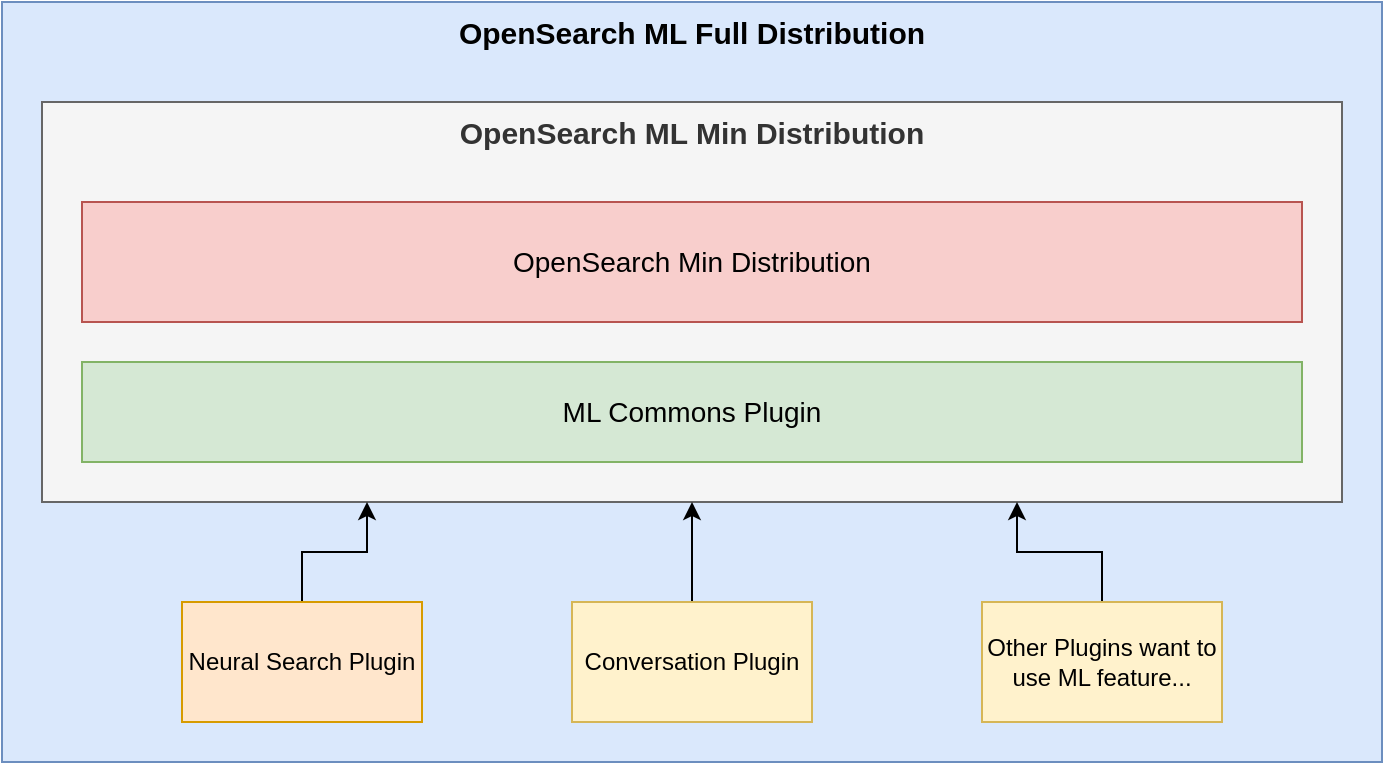 <mxfile version="21.6.5" type="github">
  <diagram name="Page-1" id="WOMPUOYjYgw_9-zcxfnf">
    <mxGraphModel dx="1306" dy="806" grid="1" gridSize="10" guides="1" tooltips="1" connect="1" arrows="1" fold="1" page="1" pageScale="1" pageWidth="850" pageHeight="1100" math="0" shadow="0">
      <root>
        <mxCell id="0" />
        <mxCell id="1" parent="0" />
        <mxCell id="IyOSMaW9oRk7Nj_1G9G3-1" value="&lt;b&gt;&lt;font style=&quot;font-size: 15px;&quot;&gt;OpenSearch ML Full Distribution&lt;/font&gt;&lt;/b&gt;" style="rounded=0;whiteSpace=wrap;html=1;horizontal=1;verticalAlign=top;fillColor=#dae8fc;strokeColor=#6c8ebf;" vertex="1" parent="1">
          <mxGeometry x="80" y="110" width="690" height="380" as="geometry" />
        </mxCell>
        <mxCell id="IyOSMaW9oRk7Nj_1G9G3-6" value="&lt;b&gt;&lt;font style=&quot;font-size: 15px;&quot;&gt;OpenSearch ML Min Distribution&lt;/font&gt;&lt;/b&gt;" style="rounded=0;whiteSpace=wrap;html=1;horizontal=1;verticalAlign=top;fillColor=#f5f5f5;fontColor=#333333;strokeColor=#666666;" vertex="1" parent="1">
          <mxGeometry x="100" y="160" width="650" height="200" as="geometry" />
        </mxCell>
        <mxCell id="IyOSMaW9oRk7Nj_1G9G3-2" value="&lt;font style=&quot;font-size: 14px;&quot;&gt;OpenSearch Min Distribution&lt;/font&gt;" style="rounded=0;whiteSpace=wrap;html=1;fillColor=#f8cecc;strokeColor=#b85450;" vertex="1" parent="1">
          <mxGeometry x="120" y="210" width="610" height="60" as="geometry" />
        </mxCell>
        <mxCell id="IyOSMaW9oRk7Nj_1G9G3-3" value="&lt;font style=&quot;font-size: 14px;&quot;&gt;ML Commons Plugin&lt;/font&gt;" style="rounded=0;whiteSpace=wrap;html=1;fillColor=#d5e8d4;strokeColor=#82b366;" vertex="1" parent="1">
          <mxGeometry x="120" y="290" width="610" height="50" as="geometry" />
        </mxCell>
        <mxCell id="IyOSMaW9oRk7Nj_1G9G3-9" style="edgeStyle=orthogonalEdgeStyle;rounded=0;orthogonalLoop=1;jettySize=auto;html=1;exitX=0.5;exitY=0;exitDx=0;exitDy=0;entryX=0.25;entryY=1;entryDx=0;entryDy=0;" edge="1" parent="1" source="IyOSMaW9oRk7Nj_1G9G3-5" target="IyOSMaW9oRk7Nj_1G9G3-6">
          <mxGeometry relative="1" as="geometry" />
        </mxCell>
        <mxCell id="IyOSMaW9oRk7Nj_1G9G3-5" value="Neural Search Plugin" style="rounded=0;whiteSpace=wrap;html=1;fillColor=#ffe6cc;strokeColor=#d79b00;" vertex="1" parent="1">
          <mxGeometry x="170" y="410" width="120" height="60" as="geometry" />
        </mxCell>
        <mxCell id="IyOSMaW9oRk7Nj_1G9G3-10" style="edgeStyle=orthogonalEdgeStyle;rounded=0;orthogonalLoop=1;jettySize=auto;html=1;exitX=0.5;exitY=0;exitDx=0;exitDy=0;entryX=0.5;entryY=1;entryDx=0;entryDy=0;" edge="1" parent="1" source="IyOSMaW9oRk7Nj_1G9G3-7" target="IyOSMaW9oRk7Nj_1G9G3-6">
          <mxGeometry relative="1" as="geometry" />
        </mxCell>
        <mxCell id="IyOSMaW9oRk7Nj_1G9G3-7" value="Conversation Plugin" style="rounded=0;whiteSpace=wrap;html=1;fillColor=#fff2cc;strokeColor=#d6b656;" vertex="1" parent="1">
          <mxGeometry x="365" y="410" width="120" height="60" as="geometry" />
        </mxCell>
        <mxCell id="IyOSMaW9oRk7Nj_1G9G3-11" style="edgeStyle=orthogonalEdgeStyle;rounded=0;orthogonalLoop=1;jettySize=auto;html=1;exitX=0.5;exitY=0;exitDx=0;exitDy=0;entryX=0.75;entryY=1;entryDx=0;entryDy=0;" edge="1" parent="1" source="IyOSMaW9oRk7Nj_1G9G3-8" target="IyOSMaW9oRk7Nj_1G9G3-6">
          <mxGeometry relative="1" as="geometry" />
        </mxCell>
        <mxCell id="IyOSMaW9oRk7Nj_1G9G3-8" value="Other Plugins want to use ML feature..." style="rounded=0;whiteSpace=wrap;html=1;fillColor=#fff2cc;strokeColor=#d6b656;" vertex="1" parent="1">
          <mxGeometry x="570" y="410" width="120" height="60" as="geometry" />
        </mxCell>
      </root>
    </mxGraphModel>
  </diagram>
</mxfile>
